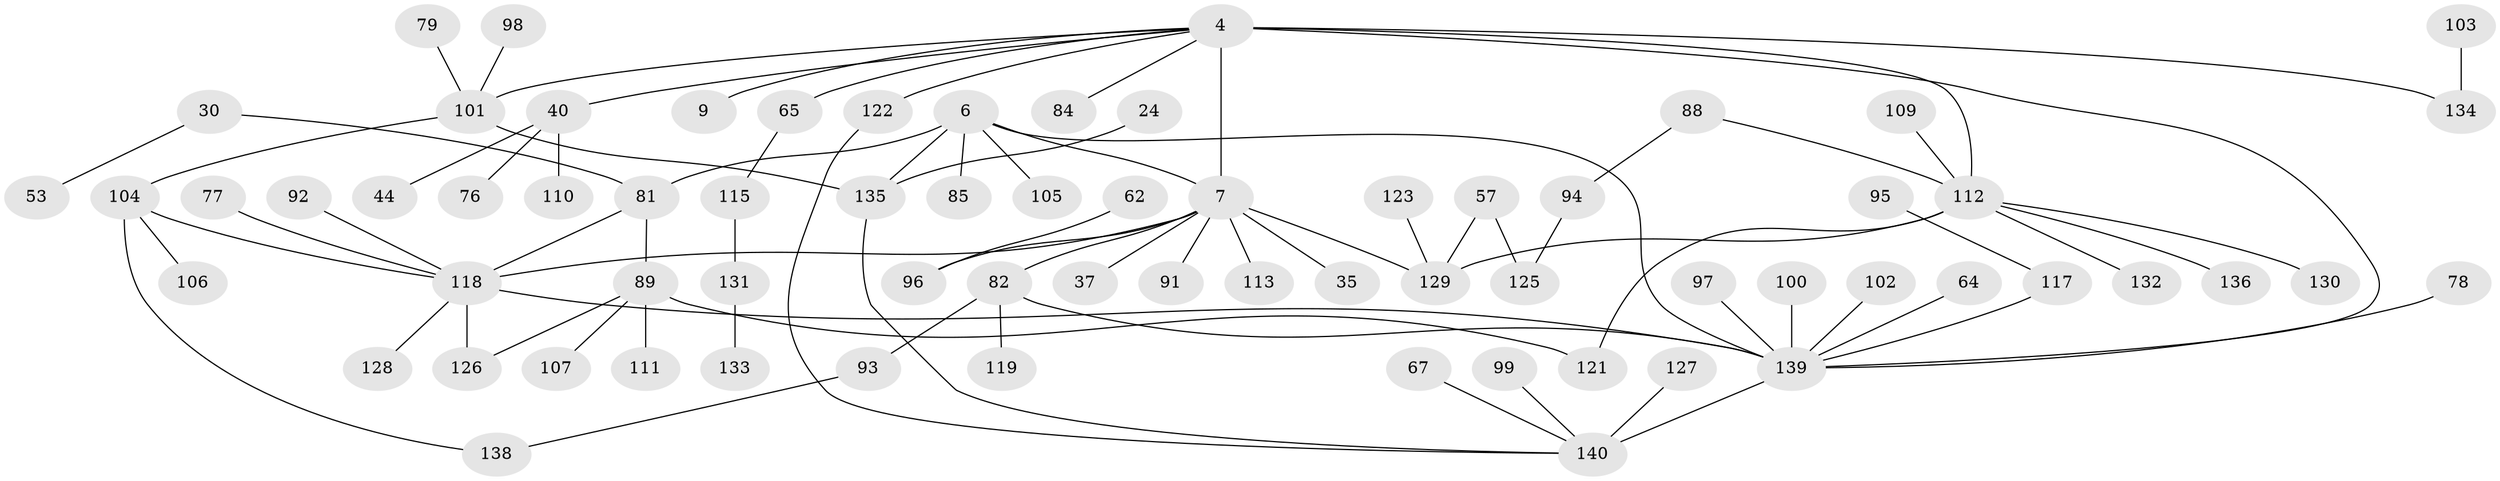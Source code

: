 // original degree distribution, {3: 0.19285714285714287, 5: 0.05, 6: 0.014285714285714285, 7: 0.02142857142857143, 4: 0.06428571428571428, 1: 0.35, 2: 0.30714285714285716}
// Generated by graph-tools (version 1.1) at 2025/41/03/09/25 04:41:07]
// undirected, 70 vertices, 82 edges
graph export_dot {
graph [start="1"]
  node [color=gray90,style=filled];
  4 [super="+3+2"];
  6;
  7 [super="+5"];
  9;
  24;
  30;
  35 [super="+13"];
  37 [super="+29"];
  40 [super="+28"];
  44;
  53;
  57;
  62;
  64;
  65;
  67;
  76;
  77;
  78;
  79;
  81 [super="+26+47"];
  82 [super="+80"];
  84;
  85;
  88;
  89 [super="+63"];
  91;
  92;
  93;
  94;
  95;
  96 [super="+59"];
  97;
  98;
  99;
  100 [super="+55"];
  101 [super="+72+69"];
  102;
  103;
  104;
  105;
  106;
  107;
  109;
  110;
  111;
  112 [super="+87+60"];
  113;
  115;
  117 [super="+86"];
  118 [super="+74+116"];
  119;
  121;
  122 [super="+17"];
  123;
  125;
  126;
  127;
  128;
  129 [super="+48"];
  130;
  131;
  132;
  133;
  134 [super="+66+27"];
  135 [super="+19"];
  136;
  138;
  139 [super="+61+124"];
  140 [super="+114+108+137"];
  4 -- 9;
  4 -- 7 [weight=2];
  4 -- 84;
  4 -- 65;
  4 -- 139 [weight=2];
  4 -- 40;
  4 -- 134 [weight=2];
  4 -- 101;
  4 -- 112;
  4 -- 122;
  6 -- 85;
  6 -- 105;
  6 -- 135 [weight=2];
  6 -- 7;
  6 -- 81;
  6 -- 139;
  7 -- 113;
  7 -- 91;
  7 -- 129;
  7 -- 96;
  7 -- 82;
  7 -- 118 [weight=2];
  7 -- 35;
  7 -- 37;
  24 -- 135;
  30 -- 53;
  30 -- 81;
  40 -- 44;
  40 -- 110;
  40 -- 76;
  57 -- 125;
  57 -- 129;
  62 -- 96;
  64 -- 139;
  65 -- 115;
  67 -- 140;
  77 -- 118;
  78 -- 139;
  79 -- 101;
  81 -- 89;
  81 -- 118;
  82 -- 119;
  82 -- 139;
  82 -- 93;
  88 -- 94;
  88 -- 112;
  89 -- 107;
  89 -- 121;
  89 -- 126;
  89 -- 111;
  92 -- 118;
  93 -- 138;
  94 -- 125;
  95 -- 117;
  97 -- 139;
  98 -- 101;
  99 -- 140;
  100 -- 139 [weight=2];
  101 -- 135;
  101 -- 104;
  102 -- 139;
  103 -- 134;
  104 -- 106;
  104 -- 138;
  104 -- 118;
  109 -- 112;
  112 -- 129;
  112 -- 130;
  112 -- 136;
  112 -- 121;
  112 -- 132;
  115 -- 131;
  117 -- 139;
  118 -- 128;
  118 -- 139;
  118 -- 126;
  122 -- 140;
  123 -- 129;
  127 -- 140;
  131 -- 133;
  135 -- 140;
  139 -- 140 [weight=3];
}

